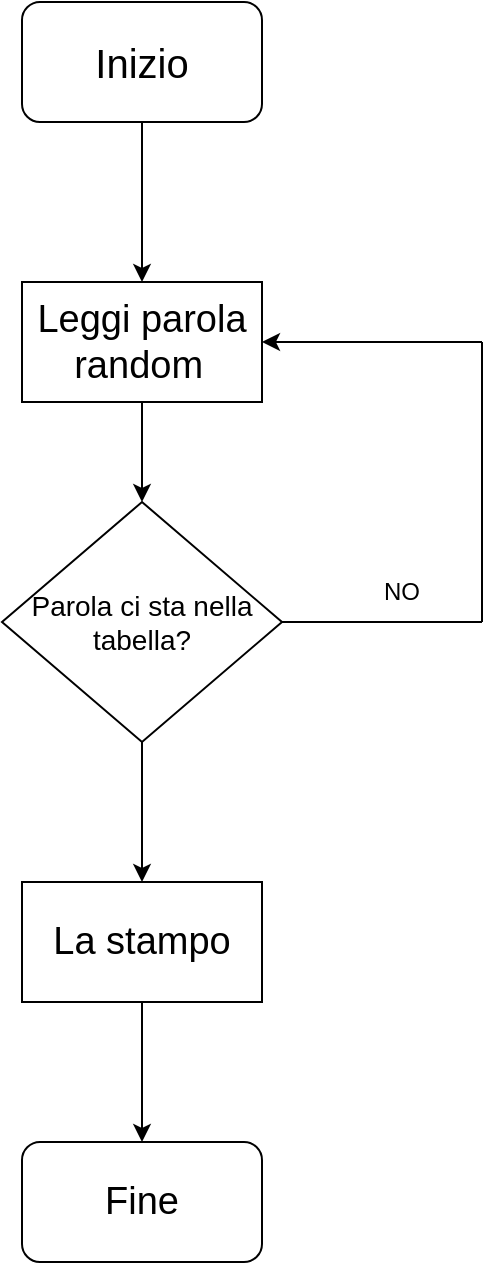 <mxfile version="21.8.0" type="device">
  <diagram name="Pagina-1" id="w9MNVjkg-DttYGAdbD7Z">
    <mxGraphModel dx="1434" dy="758" grid="1" gridSize="10" guides="1" tooltips="1" connect="1" arrows="1" fold="1" page="1" pageScale="1" pageWidth="827" pageHeight="1169" math="0" shadow="0">
      <root>
        <mxCell id="0" />
        <mxCell id="1" parent="0" />
        <mxCell id="pK_-Q5VicPExOgJM4uCy-2" value="&lt;font style=&quot;font-size: 20px;&quot;&gt;Inizio&lt;/font&gt;" style="rounded=1;whiteSpace=wrap;html=1;" vertex="1" parent="1">
          <mxGeometry x="310" y="30" width="120" height="60" as="geometry" />
        </mxCell>
        <mxCell id="pK_-Q5VicPExOgJM4uCy-5" value="&lt;font style=&quot;font-size: 19px;&quot;&gt;Leggi parola random&lt;/font&gt;&amp;nbsp;" style="rounded=0;whiteSpace=wrap;html=1;" vertex="1" parent="1">
          <mxGeometry x="310" y="170" width="120" height="60" as="geometry" />
        </mxCell>
        <mxCell id="pK_-Q5VicPExOgJM4uCy-6" value="&lt;font style=&quot;font-size: 14px;&quot;&gt;Parola ci sta nella tabella?&lt;/font&gt;" style="rhombus;whiteSpace=wrap;html=1;" vertex="1" parent="1">
          <mxGeometry x="300" y="280" width="140" height="120" as="geometry" />
        </mxCell>
        <mxCell id="pK_-Q5VicPExOgJM4uCy-7" value="" style="endArrow=classic;html=1;rounded=0;entryX=0.5;entryY=0;entryDx=0;entryDy=0;exitX=0.5;exitY=1;exitDx=0;exitDy=0;" edge="1" parent="1" source="pK_-Q5VicPExOgJM4uCy-2" target="pK_-Q5VicPExOgJM4uCy-5">
          <mxGeometry width="50" height="50" relative="1" as="geometry">
            <mxPoint x="230" y="130" as="sourcePoint" />
            <mxPoint x="280" y="80" as="targetPoint" />
          </mxGeometry>
        </mxCell>
        <mxCell id="pK_-Q5VicPExOgJM4uCy-8" value="" style="endArrow=classic;html=1;rounded=0;exitX=0.5;exitY=1;exitDx=0;exitDy=0;entryX=0.5;entryY=0;entryDx=0;entryDy=0;" edge="1" parent="1" source="pK_-Q5VicPExOgJM4uCy-5" target="pK_-Q5VicPExOgJM4uCy-6">
          <mxGeometry width="50" height="50" relative="1" as="geometry">
            <mxPoint x="50" y="290" as="sourcePoint" />
            <mxPoint x="100" y="240" as="targetPoint" />
          </mxGeometry>
        </mxCell>
        <mxCell id="pK_-Q5VicPExOgJM4uCy-10" value="" style="endArrow=none;html=1;rounded=0;" edge="1" parent="1">
          <mxGeometry width="50" height="50" relative="1" as="geometry">
            <mxPoint x="440" y="340" as="sourcePoint" />
            <mxPoint x="540" y="340" as="targetPoint" />
          </mxGeometry>
        </mxCell>
        <mxCell id="pK_-Q5VicPExOgJM4uCy-11" value="" style="endArrow=none;html=1;rounded=0;" edge="1" parent="1">
          <mxGeometry width="50" height="50" relative="1" as="geometry">
            <mxPoint x="540" y="340" as="sourcePoint" />
            <mxPoint x="540" y="200" as="targetPoint" />
          </mxGeometry>
        </mxCell>
        <mxCell id="pK_-Q5VicPExOgJM4uCy-12" value="" style="endArrow=classic;html=1;rounded=0;entryX=1;entryY=0.5;entryDx=0;entryDy=0;" edge="1" parent="1" target="pK_-Q5VicPExOgJM4uCy-5">
          <mxGeometry width="50" height="50" relative="1" as="geometry">
            <mxPoint x="540" y="200" as="sourcePoint" />
            <mxPoint x="590" y="150" as="targetPoint" />
          </mxGeometry>
        </mxCell>
        <mxCell id="pK_-Q5VicPExOgJM4uCy-13" value="NO" style="text;html=1;strokeColor=none;fillColor=none;align=center;verticalAlign=middle;whiteSpace=wrap;rounded=0;" vertex="1" parent="1">
          <mxGeometry x="470" y="310" width="60" height="30" as="geometry" />
        </mxCell>
        <mxCell id="pK_-Q5VicPExOgJM4uCy-14" value="&lt;font style=&quot;font-size: 19px;&quot;&gt;La stampo&lt;/font&gt;" style="rounded=0;whiteSpace=wrap;html=1;" vertex="1" parent="1">
          <mxGeometry x="310" y="470" width="120" height="60" as="geometry" />
        </mxCell>
        <mxCell id="pK_-Q5VicPExOgJM4uCy-16" value="" style="endArrow=classic;html=1;rounded=0;entryX=0.5;entryY=0;entryDx=0;entryDy=0;exitX=0.5;exitY=1;exitDx=0;exitDy=0;" edge="1" parent="1" source="pK_-Q5VicPExOgJM4uCy-6" target="pK_-Q5VicPExOgJM4uCy-14">
          <mxGeometry width="50" height="50" relative="1" as="geometry">
            <mxPoint x="230" y="470" as="sourcePoint" />
            <mxPoint x="280" y="420" as="targetPoint" />
          </mxGeometry>
        </mxCell>
        <mxCell id="pK_-Q5VicPExOgJM4uCy-17" value="&lt;font style=&quot;font-size: 19px;&quot;&gt;Fine&lt;/font&gt;" style="rounded=1;whiteSpace=wrap;html=1;" vertex="1" parent="1">
          <mxGeometry x="310" y="600" width="120" height="60" as="geometry" />
        </mxCell>
        <mxCell id="pK_-Q5VicPExOgJM4uCy-18" value="" style="endArrow=classic;html=1;rounded=0;entryX=0.5;entryY=0;entryDx=0;entryDy=0;exitX=0.5;exitY=1;exitDx=0;exitDy=0;" edge="1" parent="1" source="pK_-Q5VicPExOgJM4uCy-14" target="pK_-Q5VicPExOgJM4uCy-17">
          <mxGeometry width="50" height="50" relative="1" as="geometry">
            <mxPoint x="270" y="600" as="sourcePoint" />
            <mxPoint x="320" y="550" as="targetPoint" />
          </mxGeometry>
        </mxCell>
      </root>
    </mxGraphModel>
  </diagram>
</mxfile>
